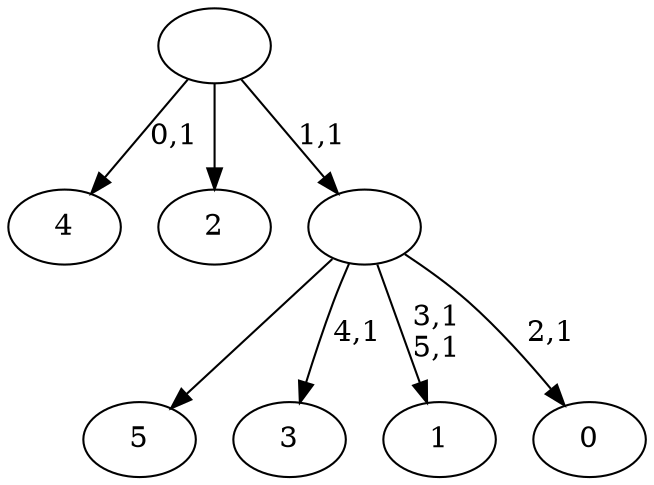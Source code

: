 digraph T {
	12 [label="5"]
	11 [label="4"]
	9 [label="3"]
	7 [label="2"]
	6 [label="1"]
	3 [label="0"]
	1 [label=""]
	0 [label=""]
	1 -> 3 [label="2,1"]
	1 -> 6 [label="3,1\n5,1"]
	1 -> 9 [label="4,1"]
	1 -> 12 [label=""]
	0 -> 11 [label="0,1"]
	0 -> 7 [label=""]
	0 -> 1 [label="1,1"]
}
